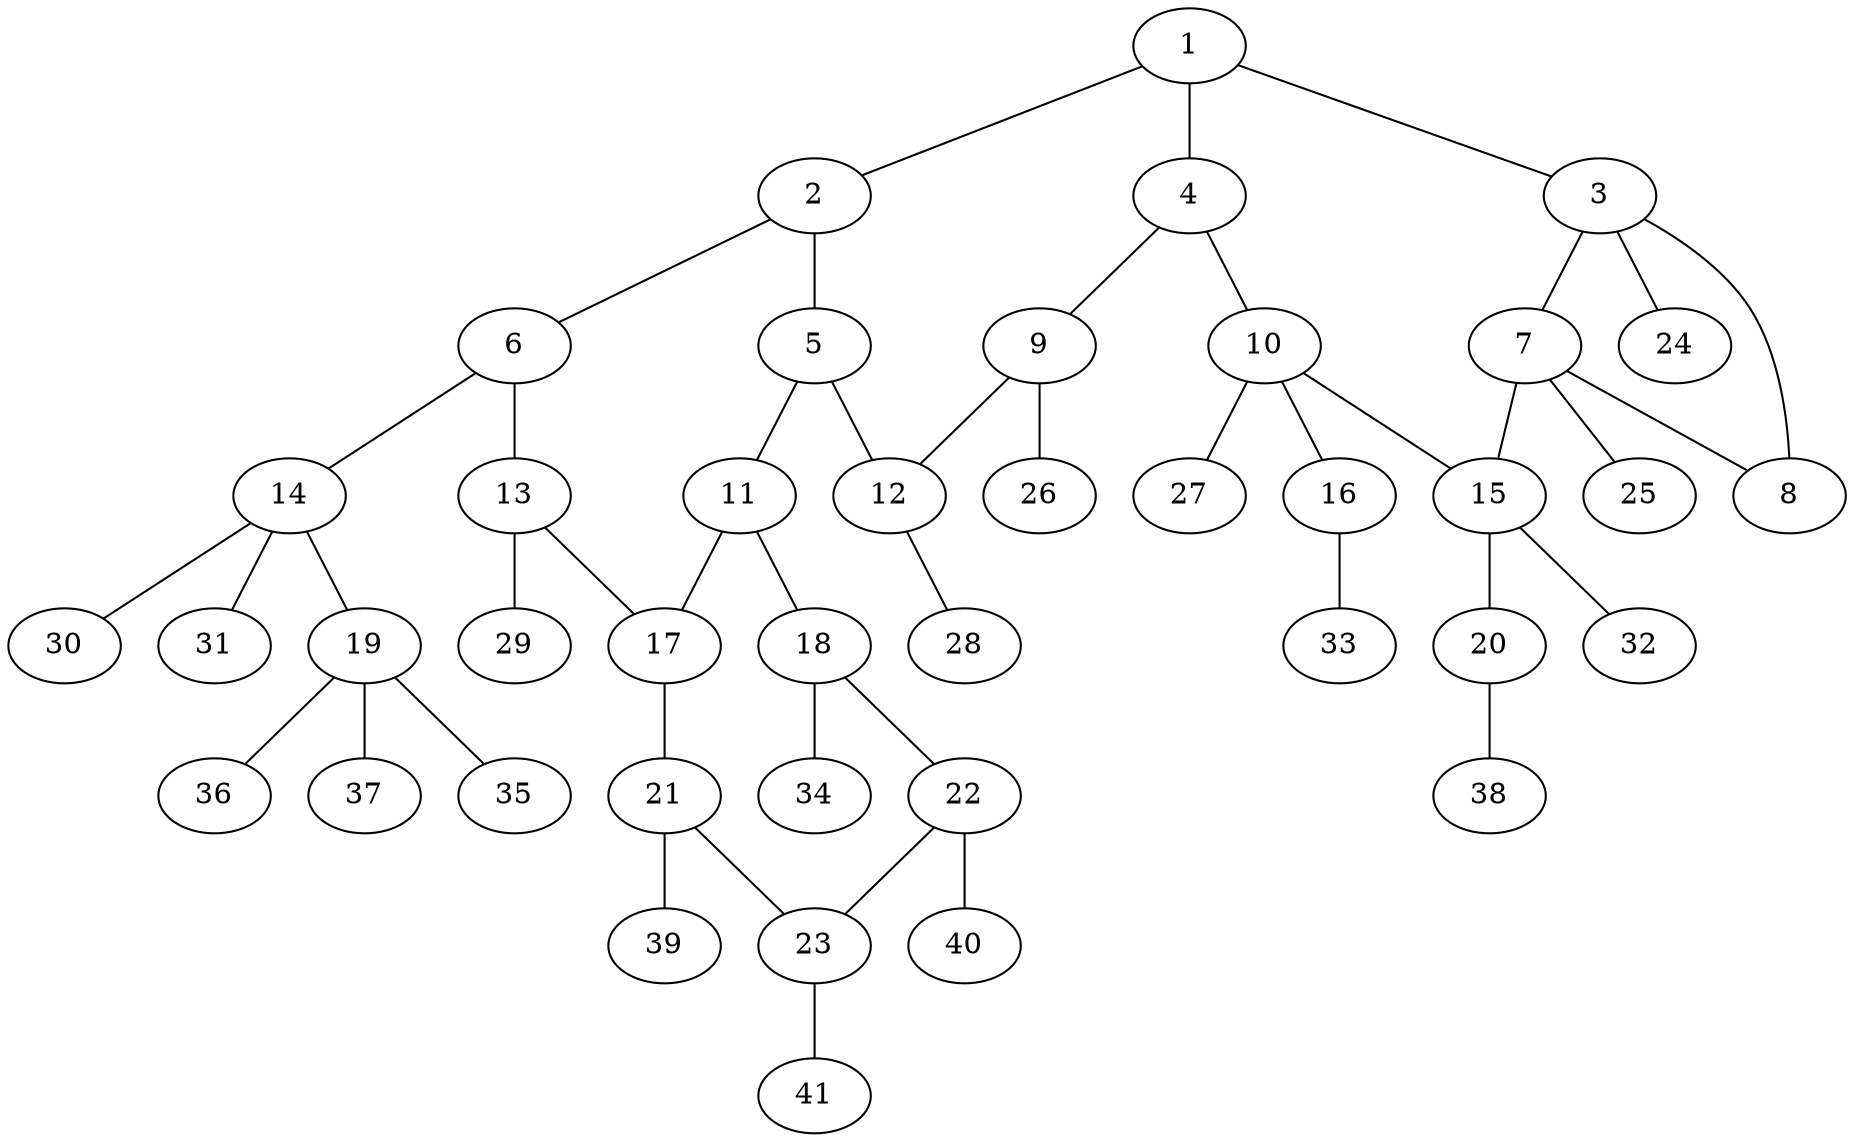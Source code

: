 graph molecule_675 {
	1	 [chem=C];
	2	 [chem=C];
	1 -- 2	 [valence=1];
	3	 [chem=C];
	1 -- 3	 [valence=1];
	4	 [chem=C];
	1 -- 4	 [valence=2];
	5	 [chem=C];
	2 -- 5	 [valence=2];
	6	 [chem=C];
	2 -- 6	 [valence=1];
	7	 [chem=C];
	3 -- 7	 [valence=1];
	8	 [chem=O];
	3 -- 8	 [valence=1];
	24	 [chem=H];
	3 -- 24	 [valence=1];
	9	 [chem=C];
	4 -- 9	 [valence=1];
	10	 [chem=C];
	4 -- 10	 [valence=1];
	11	 [chem=C];
	5 -- 11	 [valence=1];
	12	 [chem=C];
	5 -- 12	 [valence=1];
	13	 [chem=C];
	6 -- 13	 [valence=2];
	14	 [chem=C];
	6 -- 14	 [valence=1];
	7 -- 8	 [valence=1];
	15	 [chem=C];
	7 -- 15	 [valence=1];
	25	 [chem=H];
	7 -- 25	 [valence=1];
	9 -- 12	 [valence=2];
	26	 [chem=H];
	9 -- 26	 [valence=1];
	10 -- 15	 [valence=1];
	16	 [chem=O];
	10 -- 16	 [valence=1];
	27	 [chem=H];
	10 -- 27	 [valence=1];
	17	 [chem=C];
	11 -- 17	 [valence=2];
	18	 [chem=C];
	11 -- 18	 [valence=1];
	28	 [chem=H];
	12 -- 28	 [valence=1];
	13 -- 17	 [valence=1];
	29	 [chem=H];
	13 -- 29	 [valence=1];
	19	 [chem=C];
	14 -- 19	 [valence=1];
	30	 [chem=H];
	14 -- 30	 [valence=1];
	31	 [chem=H];
	14 -- 31	 [valence=1];
	20	 [chem=O];
	15 -- 20	 [valence=1];
	32	 [chem=H];
	15 -- 32	 [valence=1];
	33	 [chem=H];
	16 -- 33	 [valence=1];
	21	 [chem=C];
	17 -- 21	 [valence=1];
	22	 [chem=C];
	18 -- 22	 [valence=2];
	34	 [chem=H];
	18 -- 34	 [valence=1];
	35	 [chem=H];
	19 -- 35	 [valence=1];
	36	 [chem=H];
	19 -- 36	 [valence=1];
	37	 [chem=H];
	19 -- 37	 [valence=1];
	38	 [chem=H];
	20 -- 38	 [valence=1];
	23	 [chem=C];
	21 -- 23	 [valence=2];
	39	 [chem=H];
	21 -- 39	 [valence=1];
	22 -- 23	 [valence=1];
	40	 [chem=H];
	22 -- 40	 [valence=1];
	41	 [chem=H];
	23 -- 41	 [valence=1];
}
